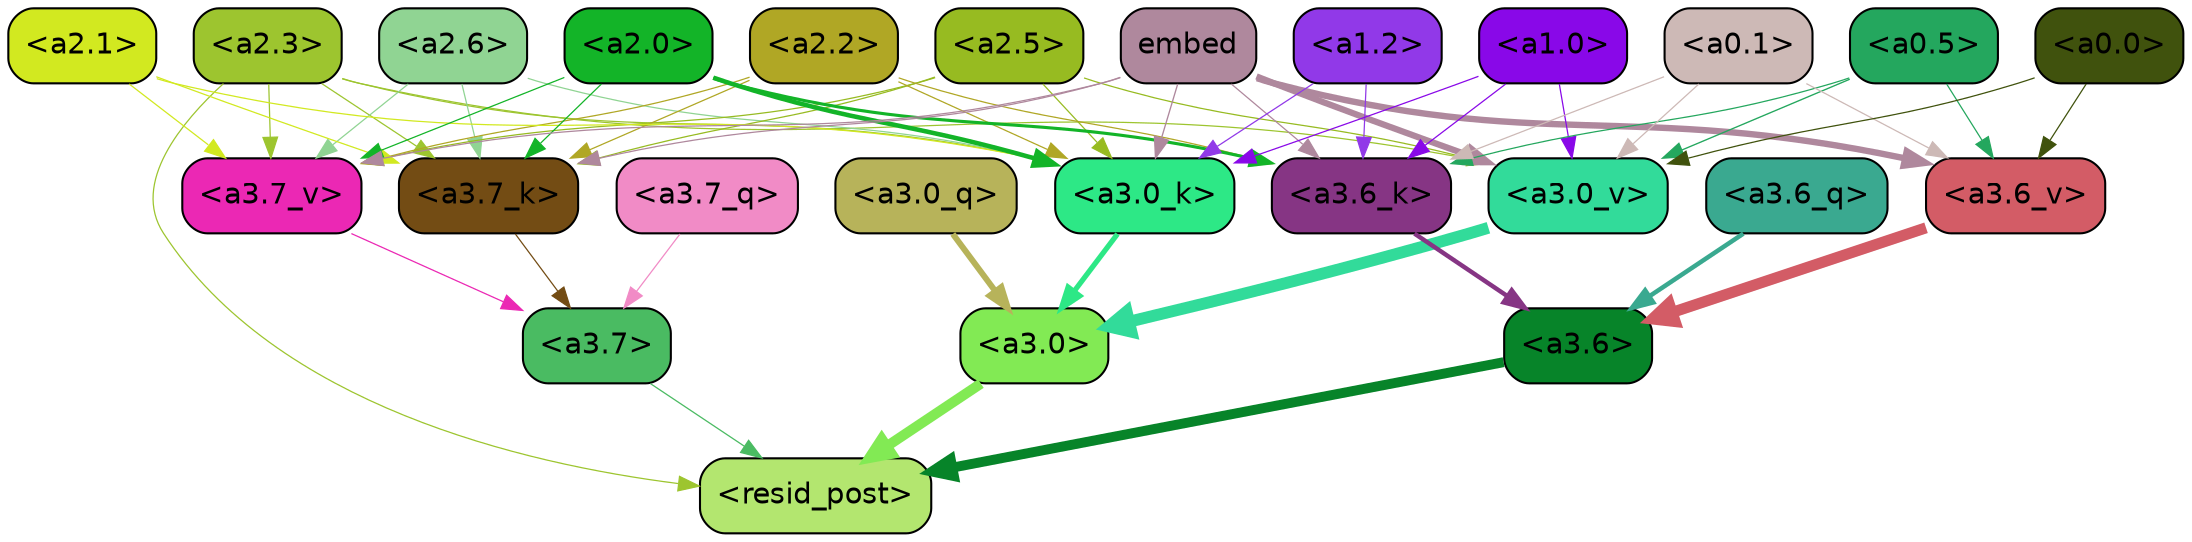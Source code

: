 strict digraph "" {
	graph [bgcolor=transparent,
		layout=dot,
		overlap=false,
		splines=true
	];
	"<a3.7>"	[color=black,
		fillcolor="#4abb62",
		fontname=Helvetica,
		shape=box,
		style="filled, rounded"];
	"<resid_post>"	[color=black,
		fillcolor="#b3e66f",
		fontname=Helvetica,
		shape=box,
		style="filled, rounded"];
	"<a3.7>" -> "<resid_post>"	[color="#4abb62",
		penwidth=0.6];
	"<a3.6>"	[color=black,
		fillcolor="#078429",
		fontname=Helvetica,
		shape=box,
		style="filled, rounded"];
	"<a3.6>" -> "<resid_post>"	[color="#078429",
		penwidth=4.7534414529800415];
	"<a3.0>"	[color=black,
		fillcolor="#82ea54",
		fontname=Helvetica,
		shape=box,
		style="filled, rounded"];
	"<a3.0>" -> "<resid_post>"	[color="#82ea54",
		penwidth=4.898576855659485];
	"<a2.3>"	[color=black,
		fillcolor="#9dc52f",
		fontname=Helvetica,
		shape=box,
		style="filled, rounded"];
	"<a2.3>" -> "<resid_post>"	[color="#9dc52f",
		penwidth=0.6];
	"<a3.7_k>"	[color=black,
		fillcolor="#734c14",
		fontname=Helvetica,
		shape=box,
		style="filled, rounded"];
	"<a2.3>" -> "<a3.7_k>"	[color="#9dc52f",
		penwidth=0.6];
	"<a3.0_k>"	[color=black,
		fillcolor="#2de886",
		fontname=Helvetica,
		shape=box,
		style="filled, rounded"];
	"<a2.3>" -> "<a3.0_k>"	[color="#9dc52f",
		penwidth=0.6];
	"<a3.7_v>"	[color=black,
		fillcolor="#eb28b4",
		fontname=Helvetica,
		shape=box,
		style="filled, rounded"];
	"<a2.3>" -> "<a3.7_v>"	[color="#9dc52f",
		penwidth=0.6];
	"<a3.0_v>"	[color=black,
		fillcolor="#32db9a",
		fontname=Helvetica,
		shape=box,
		style="filled, rounded"];
	"<a2.3>" -> "<a3.0_v>"	[color="#9dc52f",
		penwidth=0.6];
	"<a3.7_q>"	[color=black,
		fillcolor="#f18bc6",
		fontname=Helvetica,
		shape=box,
		style="filled, rounded"];
	"<a3.7_q>" -> "<a3.7>"	[color="#f18bc6",
		penwidth=0.6];
	"<a3.6_q>"	[color=black,
		fillcolor="#3aa990",
		fontname=Helvetica,
		shape=box,
		style="filled, rounded"];
	"<a3.6_q>" -> "<a3.6>"	[color="#3aa990",
		penwidth=2.160832464694977];
	"<a3.0_q>"	[color=black,
		fillcolor="#b7b35a",
		fontname=Helvetica,
		shape=box,
		style="filled, rounded"];
	"<a3.0_q>" -> "<a3.0>"	[color="#b7b35a",
		penwidth=2.870753765106201];
	"<a3.7_k>" -> "<a3.7>"	[color="#734c14",
		penwidth=0.6];
	"<a3.6_k>"	[color=black,
		fillcolor="#863584",
		fontname=Helvetica,
		shape=box,
		style="filled, rounded"];
	"<a3.6_k>" -> "<a3.6>"	[color="#863584",
		penwidth=2.13908451795578];
	"<a3.0_k>" -> "<a3.0>"	[color="#2de886",
		penwidth=2.520303964614868];
	"<a3.7_v>" -> "<a3.7>"	[color="#eb28b4",
		penwidth=0.6];
	"<a3.6_v>"	[color=black,
		fillcolor="#d35c66",
		fontname=Helvetica,
		shape=box,
		style="filled, rounded"];
	"<a3.6_v>" -> "<a3.6>"	[color="#d35c66",
		penwidth=5.297133803367615];
	"<a3.0_v>" -> "<a3.0>"	[color="#32db9a",
		penwidth=5.680712580680847];
	"<a2.6>"	[color=black,
		fillcolor="#90d493",
		fontname=Helvetica,
		shape=box,
		style="filled, rounded"];
	"<a2.6>" -> "<a3.7_k>"	[color="#90d493",
		penwidth=0.6];
	"<a2.6>" -> "<a3.0_k>"	[color="#90d493",
		penwidth=0.6];
	"<a2.6>" -> "<a3.7_v>"	[color="#90d493",
		penwidth=0.6];
	"<a2.5>"	[color=black,
		fillcolor="#97bb21",
		fontname=Helvetica,
		shape=box,
		style="filled, rounded"];
	"<a2.5>" -> "<a3.7_k>"	[color="#97bb21",
		penwidth=0.6];
	"<a2.5>" -> "<a3.0_k>"	[color="#97bb21",
		penwidth=0.6];
	"<a2.5>" -> "<a3.7_v>"	[color="#97bb21",
		penwidth=0.6];
	"<a2.5>" -> "<a3.0_v>"	[color="#97bb21",
		penwidth=0.6];
	"<a2.2>"	[color=black,
		fillcolor="#b0a725",
		fontname=Helvetica,
		shape=box,
		style="filled, rounded"];
	"<a2.2>" -> "<a3.7_k>"	[color="#b0a725",
		penwidth=0.6];
	"<a2.2>" -> "<a3.6_k>"	[color="#b0a725",
		penwidth=0.6];
	"<a2.2>" -> "<a3.0_k>"	[color="#b0a725",
		penwidth=0.6];
	"<a2.2>" -> "<a3.7_v>"	[color="#b0a725",
		penwidth=0.6];
	"<a2.1>"	[color=black,
		fillcolor="#d2e920",
		fontname=Helvetica,
		shape=box,
		style="filled, rounded"];
	"<a2.1>" -> "<a3.7_k>"	[color="#d2e920",
		penwidth=0.6];
	"<a2.1>" -> "<a3.0_k>"	[color="#d2e920",
		penwidth=0.6];
	"<a2.1>" -> "<a3.7_v>"	[color="#d2e920",
		penwidth=0.6];
	"<a2.0>"	[color=black,
		fillcolor="#13b428",
		fontname=Helvetica,
		shape=box,
		style="filled, rounded"];
	"<a2.0>" -> "<a3.7_k>"	[color="#13b428",
		penwidth=0.6];
	"<a2.0>" -> "<a3.6_k>"	[color="#13b428",
		penwidth=1.4957321882247925];
	"<a2.0>" -> "<a3.0_k>"	[color="#13b428",
		penwidth=2.18752121925354];
	"<a2.0>" -> "<a3.7_v>"	[color="#13b428",
		penwidth=0.6];
	embed	[color=black,
		fillcolor="#af889d",
		fontname=Helvetica,
		shape=box,
		style="filled, rounded"];
	embed -> "<a3.7_k>"	[color="#af889d",
		penwidth=0.6];
	embed -> "<a3.6_k>"	[color="#af889d",
		penwidth=0.6];
	embed -> "<a3.0_k>"	[color="#af889d",
		penwidth=0.6394047290086746];
	embed -> "<a3.7_v>"	[color="#af889d",
		penwidth=0.6];
	embed -> "<a3.6_v>"	[color="#af889d",
		penwidth=3.067279100418091];
	embed -> "<a3.0_v>"	[color="#af889d",
		penwidth=3.0212591886520386];
	"<a1.2>"	[color=black,
		fillcolor="#9139e8",
		fontname=Helvetica,
		shape=box,
		style="filled, rounded"];
	"<a1.2>" -> "<a3.6_k>"	[color="#9139e8",
		penwidth=0.6];
	"<a1.2>" -> "<a3.0_k>"	[color="#9139e8",
		penwidth=0.6];
	"<a1.0>"	[color=black,
		fillcolor="#8908e8",
		fontname=Helvetica,
		shape=box,
		style="filled, rounded"];
	"<a1.0>" -> "<a3.6_k>"	[color="#8908e8",
		penwidth=0.6];
	"<a1.0>" -> "<a3.0_k>"	[color="#8908e8",
		penwidth=0.6];
	"<a1.0>" -> "<a3.0_v>"	[color="#8908e8",
		penwidth=0.6];
	"<a0.5>"	[color=black,
		fillcolor="#24a75e",
		fontname=Helvetica,
		shape=box,
		style="filled, rounded"];
	"<a0.5>" -> "<a3.6_k>"	[color="#24a75e",
		penwidth=0.6];
	"<a0.5>" -> "<a3.6_v>"	[color="#24a75e",
		penwidth=0.6];
	"<a0.5>" -> "<a3.0_v>"	[color="#24a75e",
		penwidth=0.648682102560997];
	"<a0.1>"	[color=black,
		fillcolor="#cdb9b6",
		fontname=Helvetica,
		shape=box,
		style="filled, rounded"];
	"<a0.1>" -> "<a3.6_k>"	[color="#cdb9b6",
		penwidth=0.6];
	"<a0.1>" -> "<a3.6_v>"	[color="#cdb9b6",
		penwidth=0.6];
	"<a0.1>" -> "<a3.0_v>"	[color="#cdb9b6",
		penwidth=0.6];
	"<a0.0>"	[color=black,
		fillcolor="#40520d",
		fontname=Helvetica,
		shape=box,
		style="filled, rounded"];
	"<a0.0>" -> "<a3.6_v>"	[color="#40520d",
		penwidth=0.6];
	"<a0.0>" -> "<a3.0_v>"	[color="#40520d",
		penwidth=0.6];
}
